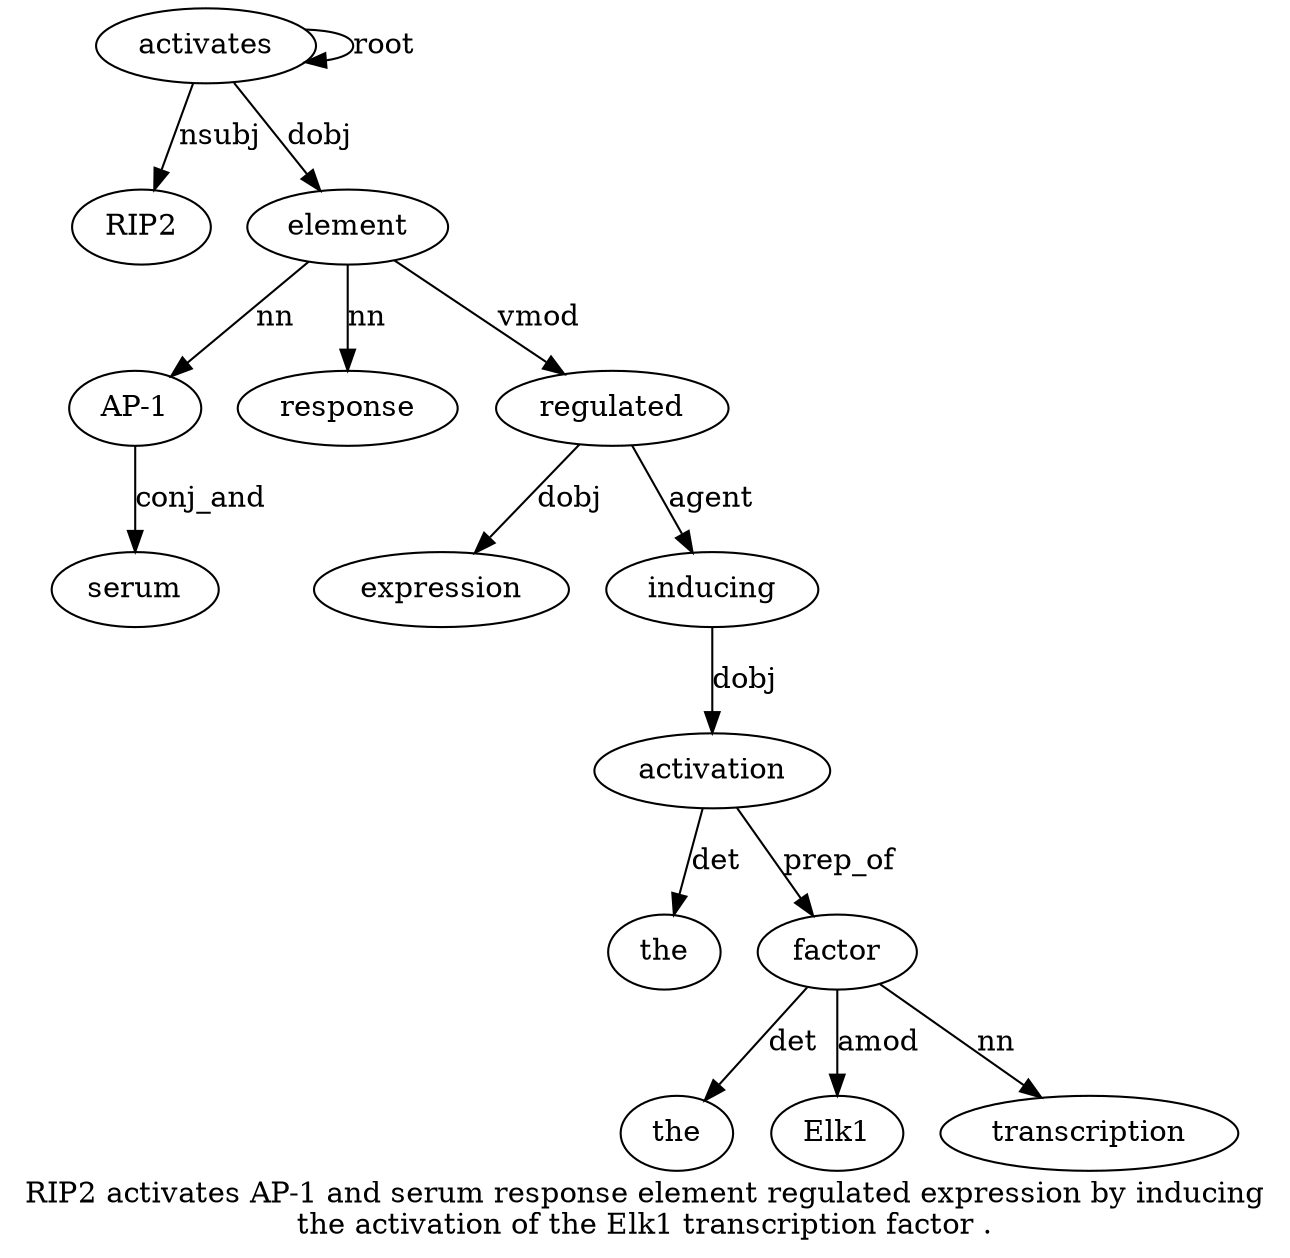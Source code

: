 digraph "RIP2 activates AP-1 and serum response element regulated expression by inducing the activation of the Elk1 transcription factor ." {
label="RIP2 activates AP-1 and serum response element regulated expression by inducing
the activation of the Elk1 transcription factor .";
activates2 [style=filled, fillcolor=white, label=activates];
RIP21 [style=filled, fillcolor=white, label=RIP2];
activates2 -> RIP21  [label=nsubj];
activates2 -> activates2  [label=root];
element7 [style=filled, fillcolor=white, label=element];
"AP-13" [style=filled, fillcolor=white, label="AP-1"];
element7 -> "AP-13"  [label=nn];
serum5 [style=filled, fillcolor=white, label=serum];
"AP-13" -> serum5  [label=conj_and];
response6 [style=filled, fillcolor=white, label=response];
element7 -> response6  [label=nn];
activates2 -> element7  [label=dobj];
regulated8 [style=filled, fillcolor=white, label=regulated];
element7 -> regulated8  [label=vmod];
expression9 [style=filled, fillcolor=white, label=expression];
regulated8 -> expression9  [label=dobj];
inducing11 [style=filled, fillcolor=white, label=inducing];
regulated8 -> inducing11  [label=agent];
activation13 [style=filled, fillcolor=white, label=activation];
the12 [style=filled, fillcolor=white, label=the];
activation13 -> the12  [label=det];
inducing11 -> activation13  [label=dobj];
factor18 [style=filled, fillcolor=white, label=factor];
the15 [style=filled, fillcolor=white, label=the];
factor18 -> the15  [label=det];
Elk116 [style=filled, fillcolor=white, label=Elk1];
factor18 -> Elk116  [label=amod];
transcription17 [style=filled, fillcolor=white, label=transcription];
factor18 -> transcription17  [label=nn];
activation13 -> factor18  [label=prep_of];
}
